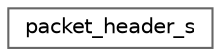 digraph "Graphical Class Hierarchy"
{
 // LATEX_PDF_SIZE
  bgcolor="transparent";
  edge [fontname=Helvetica,fontsize=10,labelfontname=Helvetica,labelfontsize=10];
  node [fontname=Helvetica,fontsize=10,shape=box,height=0.2,width=0.4];
  rankdir="LR";
  Node0 [id="Node000000",label="packet_header_s",height=0.2,width=0.4,color="grey40", fillcolor="white", style="filled",URL="$structpacket__header__s.html",tooltip=" "];
}
